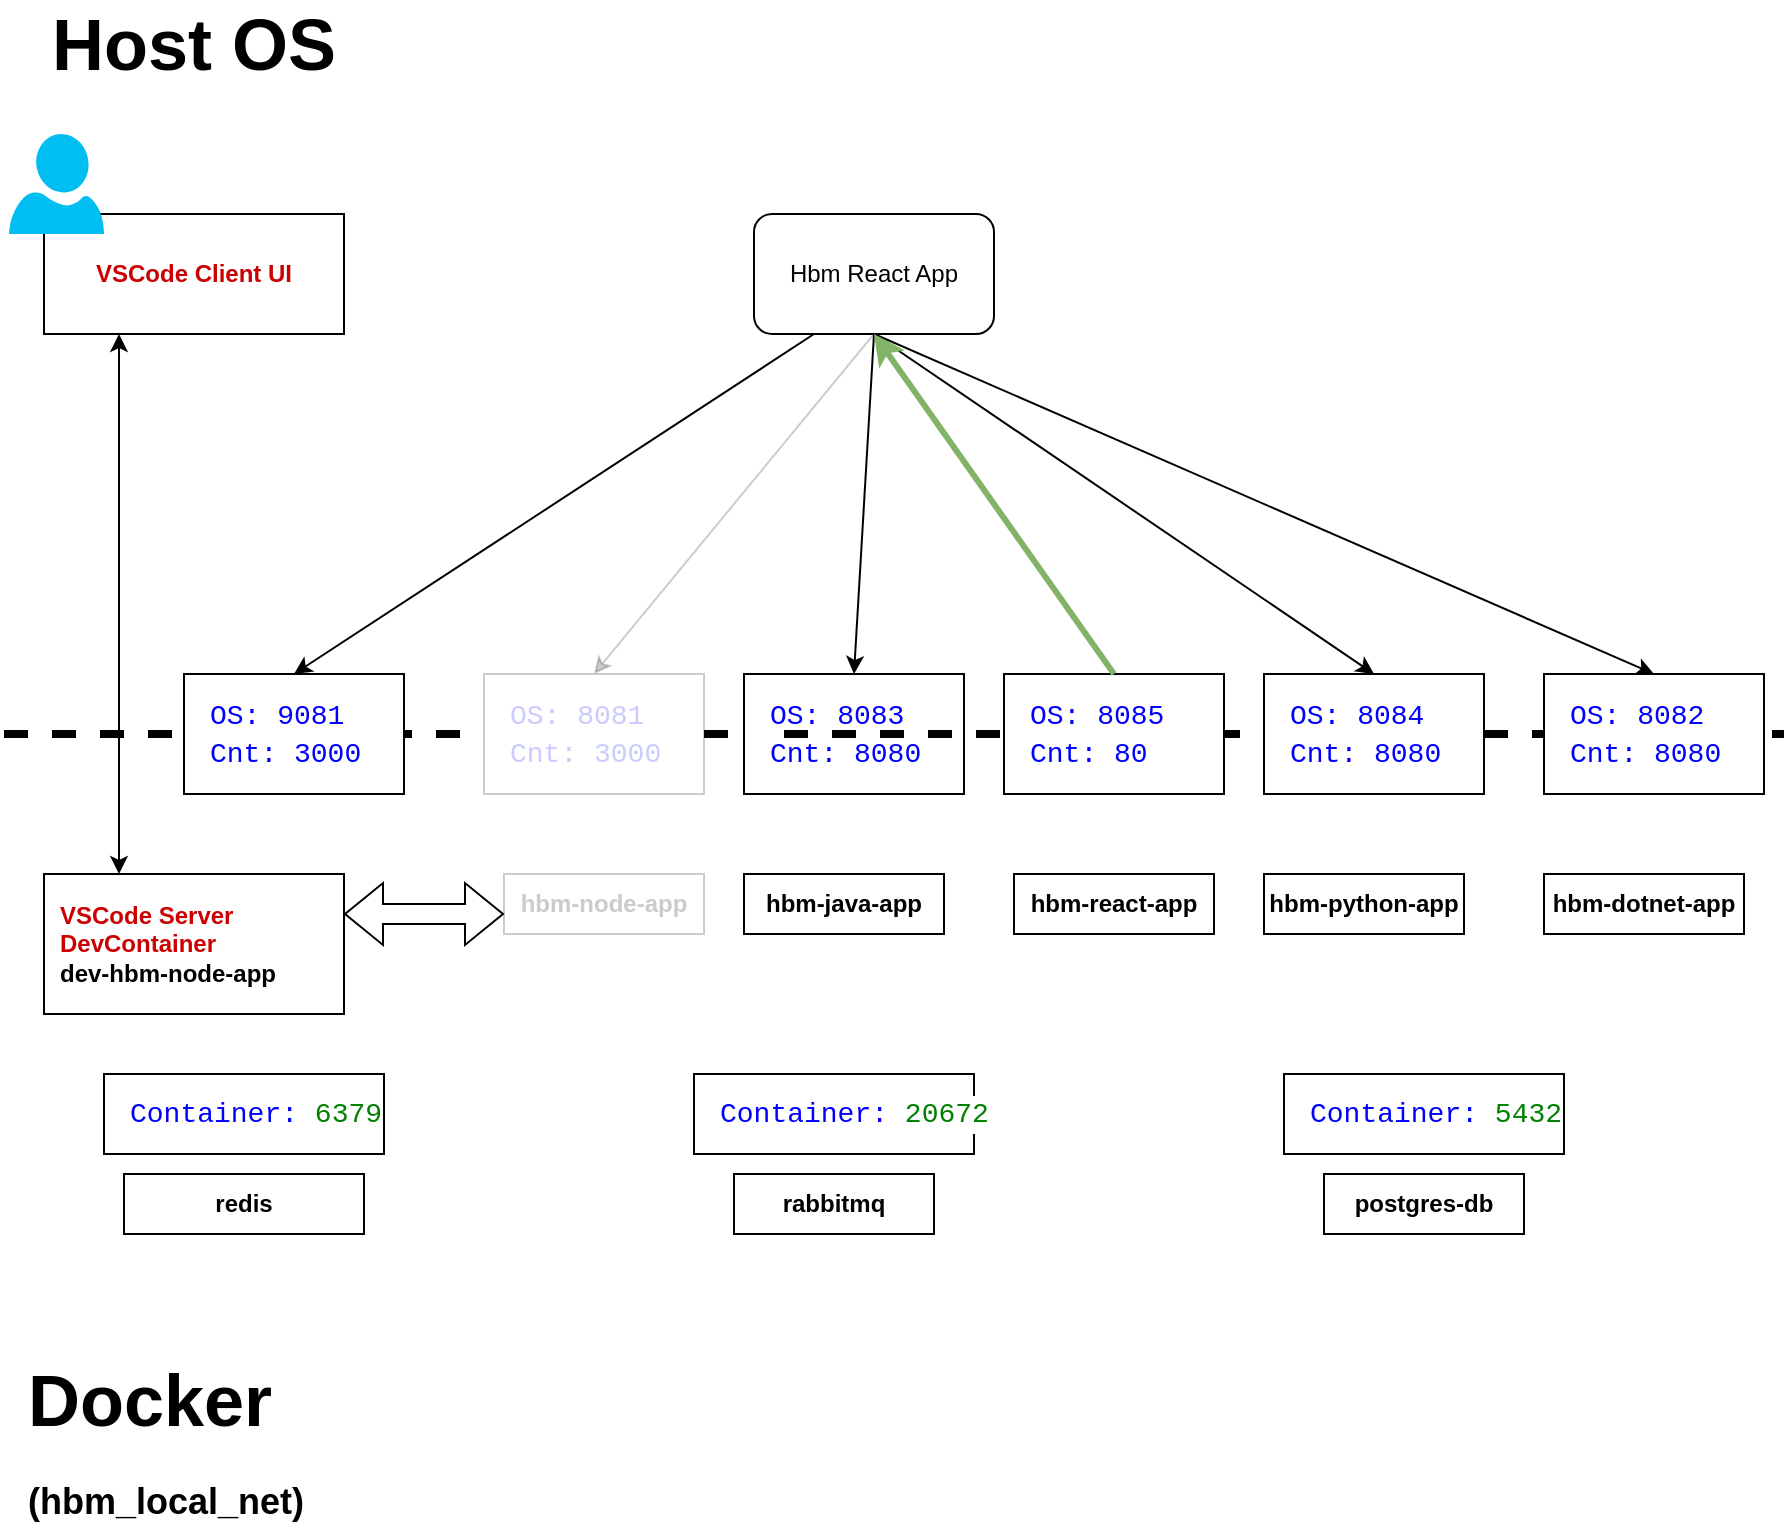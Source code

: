 <mxfile version="26.0.9">
  <diagram name="Page-1" id="Hd1QctK_ycgthDyzwRJV">
    <mxGraphModel dx="1562" dy="917" grid="1" gridSize="10" guides="1" tooltips="1" connect="1" arrows="1" fold="1" page="1" pageScale="1" pageWidth="850" pageHeight="1100" math="0" shadow="0">
      <root>
        <mxCell id="0" />
        <mxCell id="1" parent="0" />
        <mxCell id="LFHjzcVOOhwiKR8U0p6x-2" value="Host OS" style="text;html=1;align=center;verticalAlign=middle;whiteSpace=wrap;rounded=0;fontStyle=1;fontSize=36;" parent="1" vertex="1">
          <mxGeometry x="10" y="80" width="190" height="30" as="geometry" />
        </mxCell>
        <mxCell id="LFHjzcVOOhwiKR8U0p6x-4" value="Docker&lt;div&gt;&lt;font style=&quot;font-size: 18px;&quot;&gt;(hbm_local_net)&lt;/font&gt;&lt;/div&gt;" style="text;html=1;align=left;verticalAlign=middle;whiteSpace=wrap;rounded=0;fontStyle=1;fontSize=36;" parent="1" vertex="1">
          <mxGeometry x="20" y="780" width="60" height="30" as="geometry" />
        </mxCell>
        <mxCell id="LFHjzcVOOhwiKR8U0p6x-7" value="redis" style="rounded=0;whiteSpace=wrap;html=1;fontStyle=1" parent="1" vertex="1">
          <mxGeometry x="70" y="660" width="120" height="30" as="geometry" />
        </mxCell>
        <mxCell id="LFHjzcVOOhwiKR8U0p6x-8" value="postgres-db" style="rounded=0;whiteSpace=wrap;html=1;fontStyle=1" parent="1" vertex="1">
          <mxGeometry x="670" y="660" width="100" height="30" as="geometry" />
        </mxCell>
        <mxCell id="LFHjzcVOOhwiKR8U0p6x-9" value="rabbitmq" style="rounded=0;whiteSpace=wrap;html=1;fontStyle=1" parent="1" vertex="1">
          <mxGeometry x="375" y="660" width="100" height="30" as="geometry" />
        </mxCell>
        <mxCell id="LFHjzcVOOhwiKR8U0p6x-11" value="" style="endArrow=none;dashed=1;html=1;rounded=0;strokeWidth=4;" parent="1" source="PhkMaT-kQFNF9_gTiUD9-9" edge="1">
          <mxGeometry width="50" height="50" relative="1" as="geometry">
            <mxPoint x="400" y="440" as="sourcePoint" />
            <mxPoint x="900" y="440" as="targetPoint" />
          </mxGeometry>
        </mxCell>
        <mxCell id="LFHjzcVOOhwiKR8U0p6x-13" value="&lt;div&gt;Hbm React App&lt;/div&gt;" style="rounded=1;whiteSpace=wrap;html=1;" parent="1" vertex="1">
          <mxGeometry x="385" y="180" width="120" height="60" as="geometry" />
        </mxCell>
        <mxCell id="LFHjzcVOOhwiKR8U0p6x-15" value="" style="endArrow=classic;html=1;rounded=0;exitX=0.5;exitY=1;exitDx=0;exitDy=0;entryX=0.5;entryY=0;entryDx=0;entryDy=0;textOpacity=20;opacity=20;" parent="1" source="LFHjzcVOOhwiKR8U0p6x-13" target="LFHjzcVOOhwiKR8U0p6x-16" edge="1">
          <mxGeometry width="50" height="50" relative="1" as="geometry">
            <mxPoint x="400" y="500" as="sourcePoint" />
            <mxPoint x="170" y="380" as="targetPoint" />
          </mxGeometry>
        </mxCell>
        <mxCell id="LFHjzcVOOhwiKR8U0p6x-17" value="" style="endArrow=none;dashed=1;html=1;rounded=0;strokeWidth=4;" parent="1" target="LFHjzcVOOhwiKR8U0p6x-16" edge="1">
          <mxGeometry width="50" height="50" relative="1" as="geometry">
            <mxPoint x="10" y="440" as="sourcePoint" />
            <mxPoint x="830" y="440" as="targetPoint" />
          </mxGeometry>
        </mxCell>
        <mxCell id="LFHjzcVOOhwiKR8U0p6x-16" value="&lt;div style=&quot;background-color: rgb(255, 255, 255); font-family: Consolas, &amp;quot;Courier New&amp;quot;, monospace; font-size: 14px; line-height: 19px; white-space: pre;&quot;&gt;&lt;span style=&quot;color: rgb(0, 0, 255);&quot;&gt;OS: 8081&lt;br&gt;Cnt: 3000&lt;/span&gt;&lt;/div&gt;" style="rounded=0;whiteSpace=wrap;html=1;align=left;spacingLeft=11;opacity=20;textOpacity=20;" parent="1" vertex="1">
          <mxGeometry x="250" y="410" width="110" height="60" as="geometry" />
        </mxCell>
        <mxCell id="LFHjzcVOOhwiKR8U0p6x-23" value="" style="endArrow=classic;html=1;rounded=0;exitX=0.5;exitY=1;exitDx=0;exitDy=0;entryX=0.5;entryY=0;entryDx=0;entryDy=0;" parent="1" source="LFHjzcVOOhwiKR8U0p6x-13" target="PhkMaT-kQFNF9_gTiUD9-7" edge="1">
          <mxGeometry width="50" height="50" relative="1" as="geometry">
            <mxPoint x="435" y="230" as="sourcePoint" />
            <mxPoint x="260" y="410" as="targetPoint" />
          </mxGeometry>
        </mxCell>
        <mxCell id="LFHjzcVOOhwiKR8U0p6x-24" value="" style="endArrow=classic;html=1;rounded=0;exitX=0.5;exitY=1;exitDx=0;exitDy=0;entryX=0.5;entryY=0;entryDx=0;entryDy=0;" parent="1" source="LFHjzcVOOhwiKR8U0p6x-13" target="PhkMaT-kQFNF9_gTiUD9-11" edge="1">
          <mxGeometry width="50" height="50" relative="1" as="geometry">
            <mxPoint x="435" y="230" as="sourcePoint" />
            <mxPoint x="730" y="410" as="targetPoint" />
          </mxGeometry>
        </mxCell>
        <mxCell id="LFHjzcVOOhwiKR8U0p6x-26" value="&lt;div style=&quot;background-color: rgb(255, 255, 255); font-family: Consolas, &amp;quot;Courier New&amp;quot;, monospace; font-size: 14px; line-height: 19px; white-space: pre;&quot;&gt;&lt;span style=&quot;color: rgb(0, 0, 255);&quot;&gt;Container: &lt;/span&gt;&lt;span style=&quot;color: rgb(0, 128, 0);&quot;&gt;6379&lt;/span&gt;&lt;/div&gt;" style="rounded=0;whiteSpace=wrap;html=1;align=left;spacingLeft=11;" parent="1" vertex="1">
          <mxGeometry x="60" y="610" width="140" height="40" as="geometry" />
        </mxCell>
        <mxCell id="LFHjzcVOOhwiKR8U0p6x-27" value="&lt;div style=&quot;background-color: rgb(255, 255, 255); font-family: Consolas, &amp;quot;Courier New&amp;quot;, monospace; font-size: 14px; line-height: 19px; white-space: pre;&quot;&gt;&lt;span style=&quot;color: rgb(0, 0, 255);&quot;&gt;Container: &lt;/span&gt;&lt;span style=&quot;color: rgb(0, 128, 0);&quot;&gt;20672&lt;/span&gt;&lt;/div&gt;" style="rounded=0;whiteSpace=wrap;html=1;align=left;spacingLeft=11;" parent="1" vertex="1">
          <mxGeometry x="355" y="610" width="140" height="40" as="geometry" />
        </mxCell>
        <mxCell id="LFHjzcVOOhwiKR8U0p6x-28" value="&lt;div style=&quot;background-color: rgb(255, 255, 255); font-family: Consolas, &amp;quot;Courier New&amp;quot;, monospace; font-size: 14px; line-height: 19px; white-space: pre;&quot;&gt;&lt;span style=&quot;color: rgb(0, 0, 255);&quot;&gt;Container: &lt;/span&gt;&lt;span style=&quot;color: rgb(0, 128, 0);&quot;&gt;5432&lt;/span&gt;&lt;/div&gt;" style="rounded=0;whiteSpace=wrap;html=1;align=left;spacingLeft=11;" parent="1" vertex="1">
          <mxGeometry x="650" y="610" width="140" height="40" as="geometry" />
        </mxCell>
        <mxCell id="PhkMaT-kQFNF9_gTiUD9-1" value="hbm-node-app" style="rounded=0;whiteSpace=wrap;html=1;fontStyle=1;textOpacity=20;opacity=20;" vertex="1" parent="1">
          <mxGeometry x="260" y="510" width="100" height="30" as="geometry" />
        </mxCell>
        <mxCell id="PhkMaT-kQFNF9_gTiUD9-2" value="hbm-java-app" style="rounded=0;whiteSpace=wrap;html=1;fontStyle=1" vertex="1" parent="1">
          <mxGeometry x="380" y="510" width="100" height="30" as="geometry" />
        </mxCell>
        <mxCell id="PhkMaT-kQFNF9_gTiUD9-3" value="hbm-dotnet-app" style="rounded=0;whiteSpace=wrap;html=1;fontStyle=1" vertex="1" parent="1">
          <mxGeometry x="780" y="510" width="100" height="30" as="geometry" />
        </mxCell>
        <mxCell id="PhkMaT-kQFNF9_gTiUD9-4" value="hbm-python-app" style="rounded=0;whiteSpace=wrap;html=1;fontStyle=1" vertex="1" parent="1">
          <mxGeometry x="640" y="510" width="100" height="30" as="geometry" />
        </mxCell>
        <mxCell id="PhkMaT-kQFNF9_gTiUD9-5" value="hbm-react-app" style="rounded=0;whiteSpace=wrap;html=1;fontStyle=1" vertex="1" parent="1">
          <mxGeometry x="515" y="510" width="100" height="30" as="geometry" />
        </mxCell>
        <mxCell id="PhkMaT-kQFNF9_gTiUD9-6" value="" style="endArrow=none;dashed=1;html=1;rounded=0;strokeWidth=4;" edge="1" parent="1" source="LFHjzcVOOhwiKR8U0p6x-16">
          <mxGeometry width="50" height="50" relative="1" as="geometry">
            <mxPoint x="360" y="440" as="sourcePoint" />
            <mxPoint x="380" y="440" as="targetPoint" />
          </mxGeometry>
        </mxCell>
        <mxCell id="PhkMaT-kQFNF9_gTiUD9-7" value="&lt;div style=&quot;background-color: rgb(255, 255, 255); font-family: Consolas, &amp;quot;Courier New&amp;quot;, monospace; font-size: 14px; line-height: 19px; white-space: pre;&quot;&gt;&lt;span style=&quot;color: rgb(0, 0, 255);&quot;&gt;OS: 8083&lt;br&gt;Cnt: 8080&lt;/span&gt;&lt;/div&gt;" style="rounded=0;whiteSpace=wrap;html=1;align=left;spacingLeft=11;" vertex="1" parent="1">
          <mxGeometry x="380" y="410" width="110" height="60" as="geometry" />
        </mxCell>
        <mxCell id="PhkMaT-kQFNF9_gTiUD9-10" value="" style="endArrow=none;dashed=1;html=1;rounded=0;strokeWidth=4;" edge="1" parent="1" target="PhkMaT-kQFNF9_gTiUD9-9">
          <mxGeometry width="50" height="50" relative="1" as="geometry">
            <mxPoint x="400" y="440" as="sourcePoint" />
            <mxPoint x="900" y="440" as="targetPoint" />
          </mxGeometry>
        </mxCell>
        <mxCell id="PhkMaT-kQFNF9_gTiUD9-8" value="&lt;div style=&quot;background-color: rgb(255, 255, 255); font-family: Consolas, &amp;quot;Courier New&amp;quot;, monospace; font-size: 14px; line-height: 19px; white-space: pre;&quot;&gt;&lt;span style=&quot;color: rgb(0, 0, 255);&quot;&gt;OS: 8085&lt;br&gt;Cnt: 80&lt;/span&gt;&lt;/div&gt;" style="rounded=0;whiteSpace=wrap;html=1;align=left;spacingLeft=11;" vertex="1" parent="1">
          <mxGeometry x="510" y="410" width="110" height="60" as="geometry" />
        </mxCell>
        <mxCell id="PhkMaT-kQFNF9_gTiUD9-9" value="&lt;div style=&quot;background-color: rgb(255, 255, 255); font-family: Consolas, &amp;quot;Courier New&amp;quot;, monospace; font-size: 14px; line-height: 19px; white-space: pre;&quot;&gt;&lt;span style=&quot;color: rgb(0, 0, 255);&quot;&gt;OS: 8084&lt;br&gt;Cnt: 8080&lt;/span&gt;&lt;/div&gt;" style="rounded=0;whiteSpace=wrap;html=1;align=left;spacingLeft=11;" vertex="1" parent="1">
          <mxGeometry x="640" y="410" width="110" height="60" as="geometry" />
        </mxCell>
        <mxCell id="PhkMaT-kQFNF9_gTiUD9-11" value="&lt;div style=&quot;background-color: rgb(255, 255, 255); font-family: Consolas, &amp;quot;Courier New&amp;quot;, monospace; font-size: 14px; line-height: 19px; white-space: pre;&quot;&gt;&lt;span style=&quot;color: rgb(0, 0, 255);&quot;&gt;OS: 8082&lt;br&gt;Cnt: 8080&lt;/span&gt;&lt;/div&gt;" style="rounded=0;whiteSpace=wrap;html=1;align=left;spacingLeft=11;" vertex="1" parent="1">
          <mxGeometry x="780" y="410" width="110" height="60" as="geometry" />
        </mxCell>
        <mxCell id="PhkMaT-kQFNF9_gTiUD9-12" value="" style="endArrow=classic;html=1;rounded=0;exitX=0.5;exitY=1;exitDx=0;exitDy=0;entryX=0.5;entryY=0;entryDx=0;entryDy=0;" edge="1" parent="1" source="LFHjzcVOOhwiKR8U0p6x-13" target="PhkMaT-kQFNF9_gTiUD9-9">
          <mxGeometry width="50" height="50" relative="1" as="geometry">
            <mxPoint x="435" y="230" as="sourcePoint" />
            <mxPoint x="270" y="420" as="targetPoint" />
          </mxGeometry>
        </mxCell>
        <mxCell id="PhkMaT-kQFNF9_gTiUD9-13" value="" style="endArrow=classic;html=1;rounded=0;exitX=0.5;exitY=0;exitDx=0;exitDy=0;entryX=0.5;entryY=1;entryDx=0;entryDy=0;fillColor=#d5e8d4;strokeColor=#82b366;strokeWidth=3;" edge="1" parent="1" source="PhkMaT-kQFNF9_gTiUD9-8" target="LFHjzcVOOhwiKR8U0p6x-13">
          <mxGeometry width="50" height="50" relative="1" as="geometry">
            <mxPoint x="400" y="500" as="sourcePoint" />
            <mxPoint x="450" y="450" as="targetPoint" />
          </mxGeometry>
        </mxCell>
        <mxCell id="PhkMaT-kQFNF9_gTiUD9-14" value="&lt;div&gt;&lt;font style=&quot;color: rgb(204, 0, 0);&quot;&gt;VSCode Server DevContainer&lt;/font&gt;&lt;/div&gt;dev-hbm-node-app" style="rounded=0;whiteSpace=wrap;html=1;fontStyle=1;align=left;spacingLeft=6;" vertex="1" parent="1">
          <mxGeometry x="30" y="510" width="150" height="70" as="geometry" />
        </mxCell>
        <mxCell id="PhkMaT-kQFNF9_gTiUD9-16" value="&lt;div style=&quot;background-color: rgb(255, 255, 255); font-family: Consolas, &amp;quot;Courier New&amp;quot;, monospace; font-size: 14px; line-height: 19px; white-space: pre;&quot;&gt;&lt;span style=&quot;color: rgb(0, 0, 255);&quot;&gt;OS: 9081&lt;br&gt;Cnt: 3000&lt;/span&gt;&lt;/div&gt;" style="rounded=0;whiteSpace=wrap;html=1;align=left;spacingLeft=11;" vertex="1" parent="1">
          <mxGeometry x="100" y="410" width="110" height="60" as="geometry" />
        </mxCell>
        <mxCell id="PhkMaT-kQFNF9_gTiUD9-17" value="" style="endArrow=classic;html=1;rounded=0;exitX=0.25;exitY=1;exitDx=0;exitDy=0;entryX=0.5;entryY=0;entryDx=0;entryDy=0;" edge="1" parent="1" source="LFHjzcVOOhwiKR8U0p6x-13" target="PhkMaT-kQFNF9_gTiUD9-16">
          <mxGeometry width="50" height="50" relative="1" as="geometry">
            <mxPoint x="455" y="250" as="sourcePoint" />
            <mxPoint x="445" y="420" as="targetPoint" />
          </mxGeometry>
        </mxCell>
        <mxCell id="PhkMaT-kQFNF9_gTiUD9-18" value="&lt;span style=&quot;color: rgb(204, 0, 0); font-weight: 700; text-align: left;&quot;&gt;VSCode Client UI&lt;/span&gt;" style="rounded=0;whiteSpace=wrap;html=1;" vertex="1" parent="1">
          <mxGeometry x="30" y="180" width="150" height="60" as="geometry" />
        </mxCell>
        <mxCell id="PhkMaT-kQFNF9_gTiUD9-19" value="" style="endArrow=classic;startArrow=classic;html=1;rounded=0;exitX=0.25;exitY=0;exitDx=0;exitDy=0;entryX=0.25;entryY=1;entryDx=0;entryDy=0;" edge="1" parent="1" source="PhkMaT-kQFNF9_gTiUD9-14" target="PhkMaT-kQFNF9_gTiUD9-18">
          <mxGeometry width="50" height="50" relative="1" as="geometry">
            <mxPoint x="400" y="500" as="sourcePoint" />
            <mxPoint x="450" y="450" as="targetPoint" />
          </mxGeometry>
        </mxCell>
        <mxCell id="PhkMaT-kQFNF9_gTiUD9-21" value="" style="verticalLabelPosition=bottom;html=1;verticalAlign=top;align=center;strokeColor=none;fillColor=#00BEF2;shape=mxgraph.azure.user;" vertex="1" parent="1">
          <mxGeometry x="12.5" y="140" width="47.5" height="50" as="geometry" />
        </mxCell>
        <mxCell id="PhkMaT-kQFNF9_gTiUD9-22" value="" style="shape=flexArrow;endArrow=classic;startArrow=classic;html=1;rounded=0;" edge="1" parent="1">
          <mxGeometry width="100" height="100" relative="1" as="geometry">
            <mxPoint x="180" y="530" as="sourcePoint" />
            <mxPoint x="260" y="530" as="targetPoint" />
          </mxGeometry>
        </mxCell>
      </root>
    </mxGraphModel>
  </diagram>
</mxfile>
